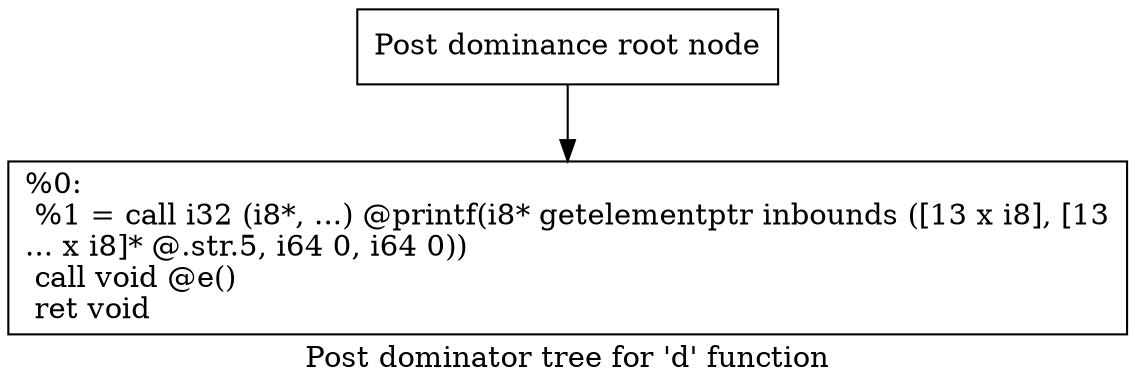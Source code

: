 digraph "Post dominator tree for 'd' function" {
	label="Post dominator tree for 'd' function";

	Node0x12d03e0 [shape=record,label="{Post dominance root node}"];
	Node0x12d03e0 -> Node0x12d0360;
	Node0x12d0360 [shape=record,label="{%0:\l  %1 = call i32 (i8*, ...) @printf(i8* getelementptr inbounds ([13 x i8], [13\l... x i8]* @.str.5, i64 0, i64 0))\l  call void @e()\l  ret void\l}"];
}
